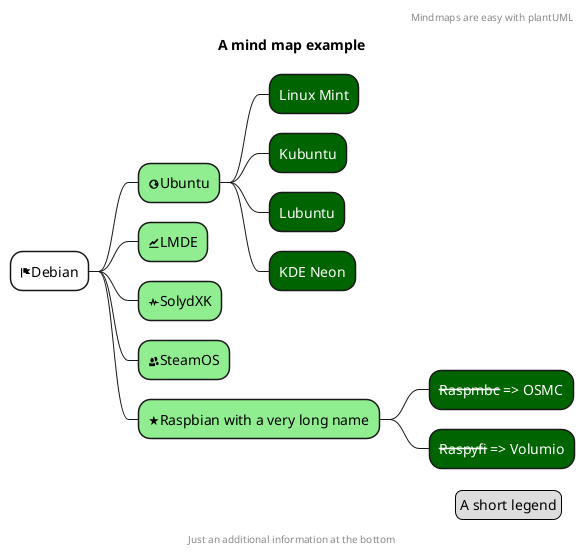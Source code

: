 @startmindmap

'For more examples visit: https://plantuml.com/mindmap-diagram

title A mind map example

<style>
mindmapDiagram {
  node {
    BackgroundColor lightGreen
  }
  boxless {
    FontColor darkgreen
  }
  :depth(0) {
      BackGroundColor white
  }
  :depth(2) {
      BackGroundColor darkGreen
    FontColor white
  }
}
</style>

* <&flag>Debian
** <&globe>Ubuntu
*** Linux Mint
*** Kubuntu
*** Lubuntu
*** KDE Neon
** <&graph>LMDE
** <&pulse>SolydXK
** <&people>SteamOS
** <&star>Raspbian with a very long name
*** <s>Raspmbc</s> => OSMC
*** <s>Raspyfi</s> => Volumio

header
Mindmaps are easy with plantUML
endheader

center footer Just an additional information at the bottom

legend right
  A short legend
endlegend
@endmindmap
